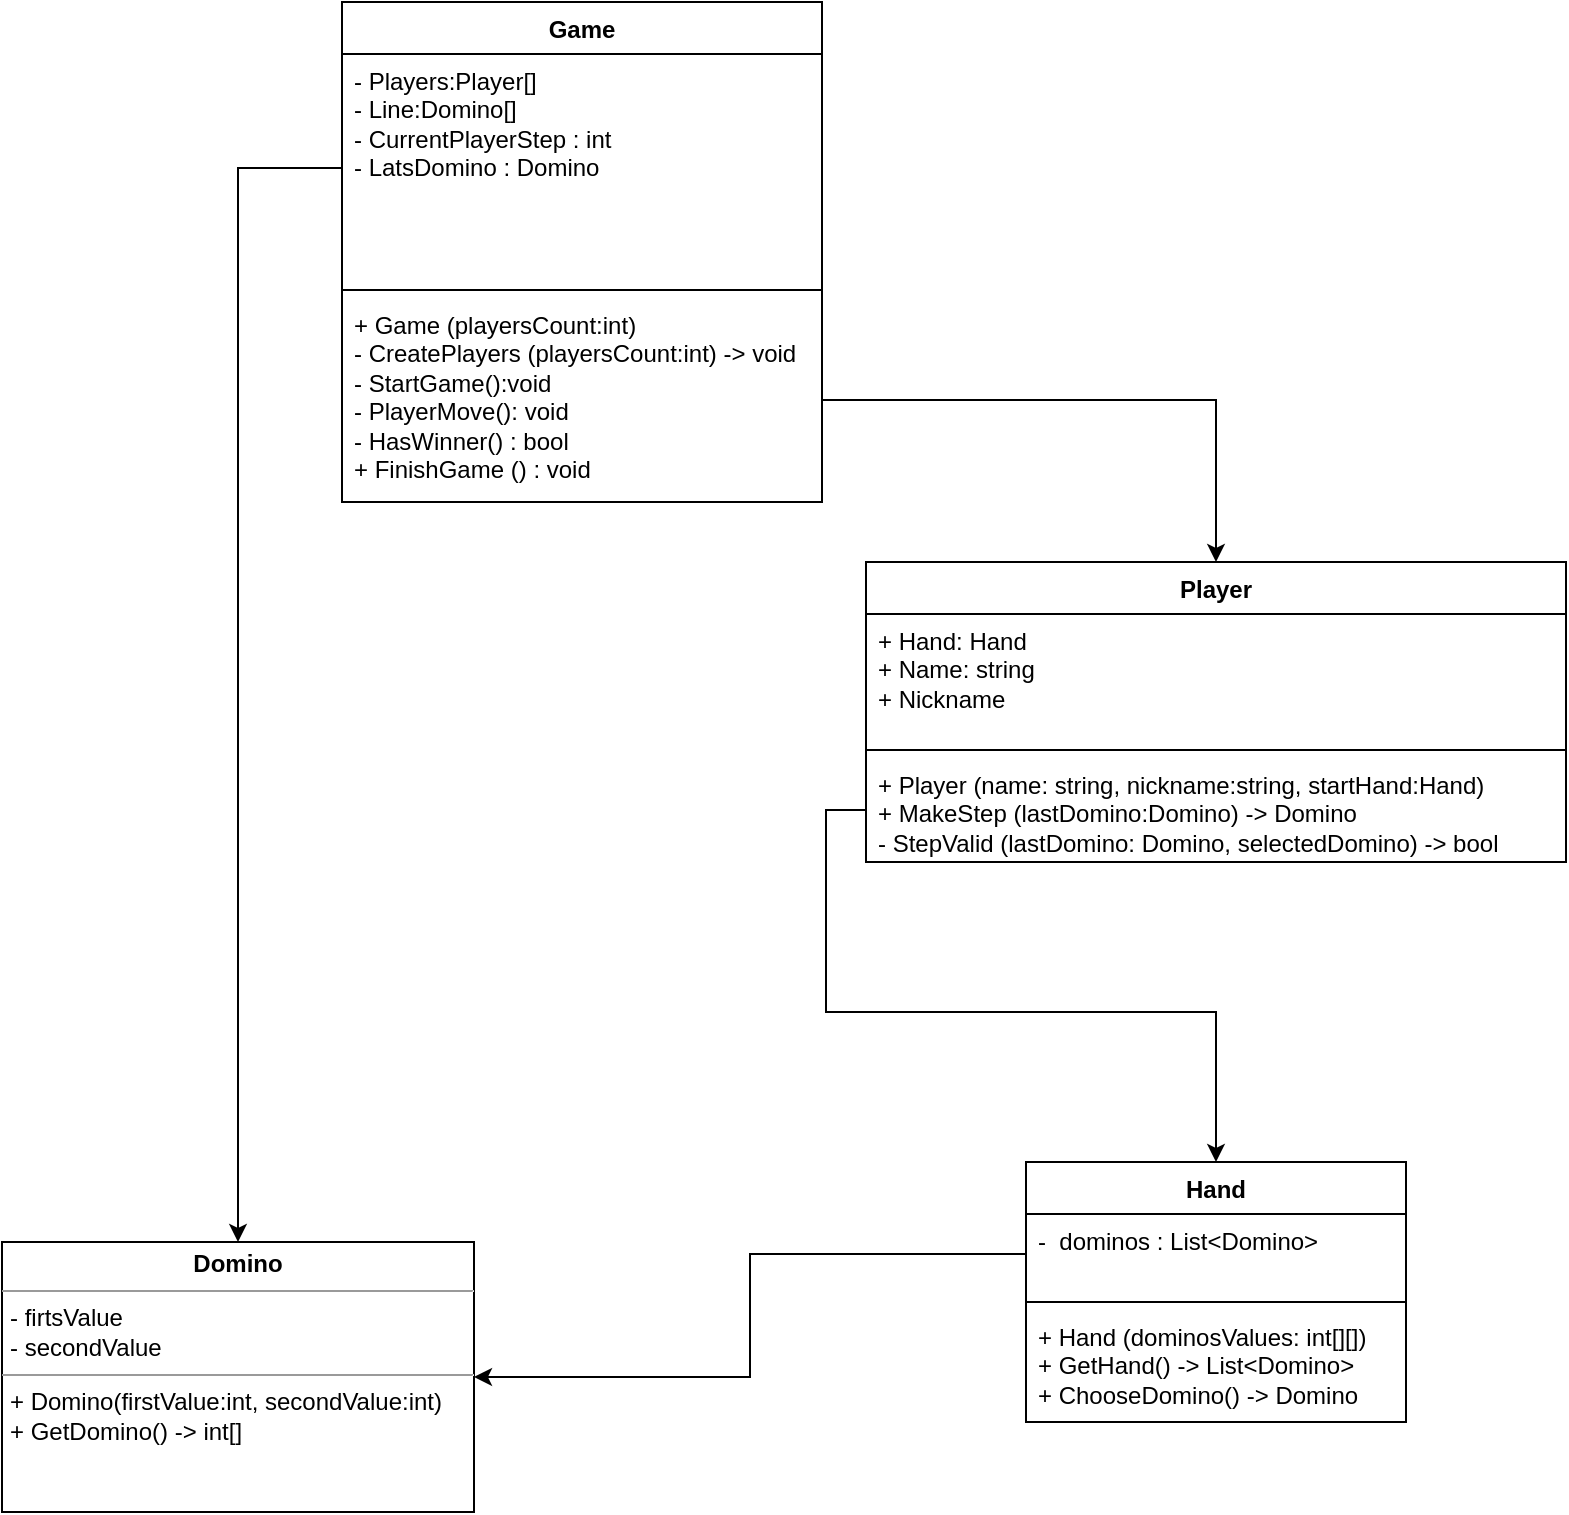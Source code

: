 <mxfile version="22.1.8" type="github">
  <diagram name="Страница — 1" id="WSpf2R3lcupBbCnASCNv">
    <mxGraphModel dx="1750" dy="943" grid="1" gridSize="10" guides="1" tooltips="1" connect="1" arrows="1" fold="1" page="1" pageScale="1" pageWidth="827" pageHeight="1169" math="0" shadow="0">
      <root>
        <mxCell id="0" />
        <mxCell id="1" parent="0" />
        <mxCell id="o2LxJ038xUt1YhMu7u4r-6" value="Game" style="swimlane;fontStyle=1;align=center;verticalAlign=top;childLayout=stackLayout;horizontal=1;startSize=26;horizontalStack=0;resizeParent=1;resizeParentMax=0;resizeLast=0;collapsible=1;marginBottom=0;whiteSpace=wrap;html=1;" parent="1" vertex="1">
          <mxGeometry x="190" y="20" width="240" height="250" as="geometry">
            <mxRectangle x="340" y="90" width="70" height="30" as="alternateBounds" />
          </mxGeometry>
        </mxCell>
        <mxCell id="o2LxJ038xUt1YhMu7u4r-7" value="- Players:Player[]&lt;br&gt;- Line:Domino[]&lt;br&gt;- CurrentPlayerStep : int&lt;br&gt;- LatsDomino : Domino" style="text;align=left;verticalAlign=top;spacingLeft=4;spacingRight=4;overflow=hidden;rotatable=0;points=[[0,0.5],[1,0.5]];portConstraint=eastwest;whiteSpace=wrap;html=1;" parent="o2LxJ038xUt1YhMu7u4r-6" vertex="1">
          <mxGeometry y="26" width="240" height="114" as="geometry" />
        </mxCell>
        <mxCell id="o2LxJ038xUt1YhMu7u4r-8" value="" style="line;strokeWidth=1;fillColor=none;align=left;verticalAlign=middle;spacingTop=-1;spacingLeft=3;spacingRight=3;rotatable=0;labelPosition=right;points=[];portConstraint=eastwest;strokeColor=inherit;" parent="o2LxJ038xUt1YhMu7u4r-6" vertex="1">
          <mxGeometry y="140" width="240" height="8" as="geometry" />
        </mxCell>
        <mxCell id="o2LxJ038xUt1YhMu7u4r-9" value="+ Game (playersCount:int)&lt;br&gt;- CreatePlayers (playersCount:int) -&amp;gt; void&lt;br&gt;- StartGame():void&lt;br&gt;- PlayerMove(): void&lt;br&gt;- HasWinner() : bool&lt;br&gt;+ FinishGame () : void" style="text;strokeColor=none;fillColor=none;align=left;verticalAlign=top;spacingLeft=4;spacingRight=4;overflow=hidden;rotatable=0;points=[[0,0.5],[1,0.5]];portConstraint=eastwest;whiteSpace=wrap;html=1;" parent="o2LxJ038xUt1YhMu7u4r-6" vertex="1">
          <mxGeometry y="148" width="240" height="102" as="geometry" />
        </mxCell>
        <mxCell id="o2LxJ038xUt1YhMu7u4r-10" value="Player" style="swimlane;fontStyle=1;align=center;verticalAlign=top;childLayout=stackLayout;horizontal=1;startSize=26;horizontalStack=0;resizeParent=1;resizeParentMax=0;resizeLast=0;collapsible=1;marginBottom=0;whiteSpace=wrap;html=1;" parent="1" vertex="1">
          <mxGeometry x="452" y="300" width="350" height="150" as="geometry">
            <mxRectangle x="250" y="350" width="80" height="30" as="alternateBounds" />
          </mxGeometry>
        </mxCell>
        <mxCell id="o2LxJ038xUt1YhMu7u4r-11" value="+ Hand: Hand&lt;br&gt;+ Name: string&lt;br&gt;+ Nickname" style="text;strokeColor=none;fillColor=none;align=left;verticalAlign=top;spacingLeft=4;spacingRight=4;overflow=hidden;rotatable=0;points=[[0,0.5],[1,0.5]];portConstraint=eastwest;whiteSpace=wrap;html=1;" parent="o2LxJ038xUt1YhMu7u4r-10" vertex="1">
          <mxGeometry y="26" width="350" height="64" as="geometry" />
        </mxCell>
        <mxCell id="o2LxJ038xUt1YhMu7u4r-12" value="" style="line;strokeWidth=1;fillColor=none;align=left;verticalAlign=middle;spacingTop=-1;spacingLeft=3;spacingRight=3;rotatable=0;labelPosition=right;points=[];portConstraint=eastwest;strokeColor=inherit;" parent="o2LxJ038xUt1YhMu7u4r-10" vertex="1">
          <mxGeometry y="90" width="350" height="8" as="geometry" />
        </mxCell>
        <mxCell id="o2LxJ038xUt1YhMu7u4r-13" value="+ Player (name: string, nickname:string, startHand:Hand)&lt;br&gt;+ MakeStep (lastDomino:Domino) -&amp;gt; Domino&lt;br&gt;- StepValid (lastDomino: Domino, selectedDomino) -&amp;gt; bool" style="text;strokeColor=none;fillColor=none;align=left;verticalAlign=top;spacingLeft=4;spacingRight=4;overflow=hidden;rotatable=0;points=[[0,0.5],[1,0.5]];portConstraint=eastwest;whiteSpace=wrap;html=1;" parent="o2LxJ038xUt1YhMu7u4r-10" vertex="1">
          <mxGeometry y="98" width="350" height="52" as="geometry" />
        </mxCell>
        <mxCell id="o2LxJ038xUt1YhMu7u4r-14" value="Hand" style="swimlane;fontStyle=1;align=center;verticalAlign=top;childLayout=stackLayout;horizontal=1;startSize=26;horizontalStack=0;resizeParent=1;resizeParentMax=0;resizeLast=0;collapsible=1;marginBottom=0;whiteSpace=wrap;html=1;" parent="1" vertex="1">
          <mxGeometry x="532" y="600" width="190" height="130" as="geometry" />
        </mxCell>
        <mxCell id="o2LxJ038xUt1YhMu7u4r-15" value="-&amp;nbsp; dominos : List&amp;lt;Domino&amp;gt;" style="text;strokeColor=none;fillColor=none;align=left;verticalAlign=top;spacingLeft=4;spacingRight=4;overflow=hidden;rotatable=0;points=[[0,0.5],[1,0.5]];portConstraint=eastwest;whiteSpace=wrap;html=1;" parent="o2LxJ038xUt1YhMu7u4r-14" vertex="1">
          <mxGeometry y="26" width="190" height="40" as="geometry" />
        </mxCell>
        <mxCell id="o2LxJ038xUt1YhMu7u4r-16" value="" style="line;strokeWidth=1;fillColor=none;align=left;verticalAlign=middle;spacingTop=-1;spacingLeft=3;spacingRight=3;rotatable=0;labelPosition=right;points=[];portConstraint=eastwest;strokeColor=inherit;" parent="o2LxJ038xUt1YhMu7u4r-14" vertex="1">
          <mxGeometry y="66" width="190" height="8" as="geometry" />
        </mxCell>
        <mxCell id="o2LxJ038xUt1YhMu7u4r-17" value="+ Hand (dominosValues: int[][])&lt;br&gt;+ GetHand() -&amp;gt; List&amp;lt;Domino&amp;gt;&lt;br&gt;+ ChooseDomino() -&amp;gt; Domino" style="text;strokeColor=none;fillColor=none;align=left;verticalAlign=top;spacingLeft=4;spacingRight=4;overflow=hidden;rotatable=0;points=[[0,0.5],[1,0.5]];portConstraint=eastwest;whiteSpace=wrap;html=1;" parent="o2LxJ038xUt1YhMu7u4r-14" vertex="1">
          <mxGeometry y="74" width="190" height="56" as="geometry" />
        </mxCell>
        <mxCell id="n3KIZCUV4Ak1s4q1xW3Y-8" value="&lt;p style=&quot;margin:0px;margin-top:4px;text-align:center;&quot;&gt;&lt;b&gt;Domino&lt;/b&gt;&lt;/p&gt;&lt;hr size=&quot;1&quot;&gt;&lt;p style=&quot;margin:0px;margin-left:4px;&quot;&gt;- firtsValue&lt;br style=&quot;border-color: var(--border-color);&quot;&gt;- secondValue&lt;br&gt;&lt;/p&gt;&lt;hr size=&quot;1&quot;&gt;&lt;p style=&quot;margin:0px;margin-left:4px;&quot;&gt;+ Domino(firstValue:int, secondValue:int)&lt;/p&gt;&lt;p style=&quot;margin:0px;margin-left:4px;&quot;&gt;+ GetDomino() -&amp;gt; int[]&lt;/p&gt;" style="verticalAlign=top;align=left;overflow=fill;fontSize=12;fontFamily=Helvetica;html=1;whiteSpace=wrap;" vertex="1" parent="1">
          <mxGeometry x="20" y="640" width="236" height="135" as="geometry" />
        </mxCell>
        <mxCell id="n3KIZCUV4Ak1s4q1xW3Y-9" style="edgeStyle=orthogonalEdgeStyle;rounded=0;orthogonalLoop=1;jettySize=auto;html=1;" edge="1" parent="1" source="o2LxJ038xUt1YhMu7u4r-9" target="o2LxJ038xUt1YhMu7u4r-10">
          <mxGeometry relative="1" as="geometry" />
        </mxCell>
        <mxCell id="n3KIZCUV4Ak1s4q1xW3Y-14" style="edgeStyle=orthogonalEdgeStyle;rounded=0;orthogonalLoop=1;jettySize=auto;html=1;exitX=0;exitY=0.5;exitDx=0;exitDy=0;entryX=1;entryY=0.5;entryDx=0;entryDy=0;" edge="1" parent="1" source="o2LxJ038xUt1YhMu7u4r-15" target="n3KIZCUV4Ak1s4q1xW3Y-8">
          <mxGeometry relative="1" as="geometry" />
        </mxCell>
        <mxCell id="n3KIZCUV4Ak1s4q1xW3Y-15" style="edgeStyle=orthogonalEdgeStyle;rounded=0;orthogonalLoop=1;jettySize=auto;html=1;entryX=0.5;entryY=0;entryDx=0;entryDy=0;" edge="1" parent="1" source="o2LxJ038xUt1YhMu7u4r-7" target="n3KIZCUV4Ak1s4q1xW3Y-8">
          <mxGeometry relative="1" as="geometry" />
        </mxCell>
        <mxCell id="n3KIZCUV4Ak1s4q1xW3Y-16" style="edgeStyle=orthogonalEdgeStyle;rounded=0;orthogonalLoop=1;jettySize=auto;html=1;entryX=0.5;entryY=0;entryDx=0;entryDy=0;" edge="1" parent="1" source="o2LxJ038xUt1YhMu7u4r-13" target="o2LxJ038xUt1YhMu7u4r-14">
          <mxGeometry relative="1" as="geometry" />
        </mxCell>
      </root>
    </mxGraphModel>
  </diagram>
</mxfile>
